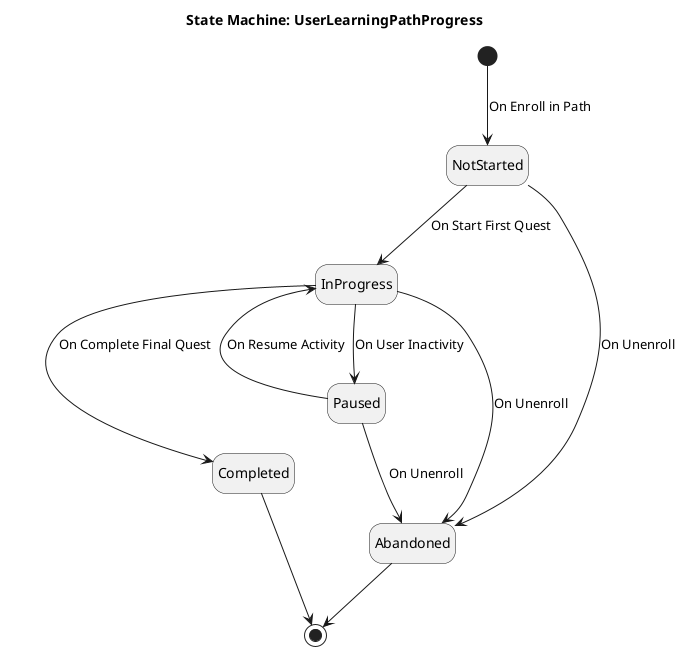 ' File Path: /docs/srs/diagrams/state-machines/user-learning-path-progress-state-machine.puml
@startuml
title "State Machine: UserLearningPathProgress"
hide empty description

[*] --> NotStarted : On Enroll in Path

state NotStarted
state InProgress
state Paused
state Completed
state Abandoned

NotStarted --> InProgress : On Start First Quest
InProgress --> Paused : On User Inactivity
InProgress --> Completed : On Complete Final Quest
Paused --> InProgress : On Resume Activity

NotStarted --> Abandoned : On Unenroll
InProgress --> Abandoned : On Unenroll
Paused --> Abandoned : On Unenroll

Completed --> [*]
Abandoned --> [*]

@enduml